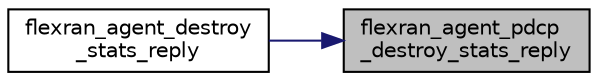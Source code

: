digraph "flexran_agent_pdcp_destroy_stats_reply"
{
 // LATEX_PDF_SIZE
  edge [fontname="Helvetica",fontsize="10",labelfontname="Helvetica",labelfontsize="10"];
  node [fontname="Helvetica",fontsize="10",shape=record];
  rankdir="RL";
  Node1 [label="flexran_agent_pdcp\l_destroy_stats_reply",height=0.2,width=0.4,color="black", fillcolor="grey75", style="filled", fontcolor="black",tooltip=" "];
  Node1 -> Node2 [dir="back",color="midnightblue",fontsize="10",style="solid",fontname="Helvetica"];
  Node2 [label="flexran_agent_destroy\l_stats_reply",height=0.2,width=0.4,color="black", fillcolor="white", style="filled",URL="$flexran__agent__handler_8c.html#a83255632216ec44fde52586e49d65d63",tooltip=" "];
}
